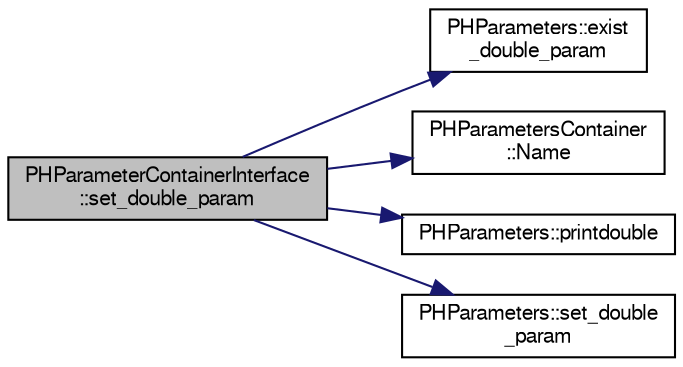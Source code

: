 digraph "PHParameterContainerInterface::set_double_param"
{
  bgcolor="transparent";
  edge [fontname="FreeSans",fontsize="10",labelfontname="FreeSans",labelfontsize="10"];
  node [fontname="FreeSans",fontsize="10",shape=record];
  rankdir="LR";
  Node1 [label="PHParameterContainerInterface\l::set_double_param",height=0.2,width=0.4,color="black", fillcolor="grey75", style="filled" fontcolor="black"];
  Node1 -> Node2 [color="midnightblue",fontsize="10",style="solid",fontname="FreeSans"];
  Node2 [label="PHParameters::exist\l_double_param",height=0.2,width=0.4,color="black",URL="$dd/dae/classPHParameters.html#a5dc8e713d09897d2654015b008364d18"];
  Node1 -> Node3 [color="midnightblue",fontsize="10",style="solid",fontname="FreeSans"];
  Node3 [label="PHParametersContainer\l::Name",height=0.2,width=0.4,color="black",URL="$d7/d6b/classPHParametersContainer.html#a5f90d78420cb8573142c8a4d1c029799"];
  Node1 -> Node4 [color="midnightblue",fontsize="10",style="solid",fontname="FreeSans"];
  Node4 [label="PHParameters::printdouble",height=0.2,width=0.4,color="black",URL="$dd/dae/classPHParameters.html#ad6889e0142f288e487b9918d3beb4571"];
  Node1 -> Node5 [color="midnightblue",fontsize="10",style="solid",fontname="FreeSans"];
  Node5 [label="PHParameters::set_double\l_param",height=0.2,width=0.4,color="black",URL="$dd/dae/classPHParameters.html#a75005aa44390e1eb574603b0b230152b"];
}
